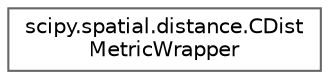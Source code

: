 digraph "Graphical Class Hierarchy"
{
 // LATEX_PDF_SIZE
  bgcolor="transparent";
  edge [fontname=Helvetica,fontsize=10,labelfontname=Helvetica,labelfontsize=10];
  node [fontname=Helvetica,fontsize=10,shape=box,height=0.2,width=0.4];
  rankdir="LR";
  Node0 [id="Node000000",label="scipy.spatial.distance.CDist\lMetricWrapper",height=0.2,width=0.4,color="grey40", fillcolor="white", style="filled",URL="$d5/dcd/classscipy_1_1spatial_1_1distance_1_1CDistMetricWrapper.html",tooltip=" "];
}
